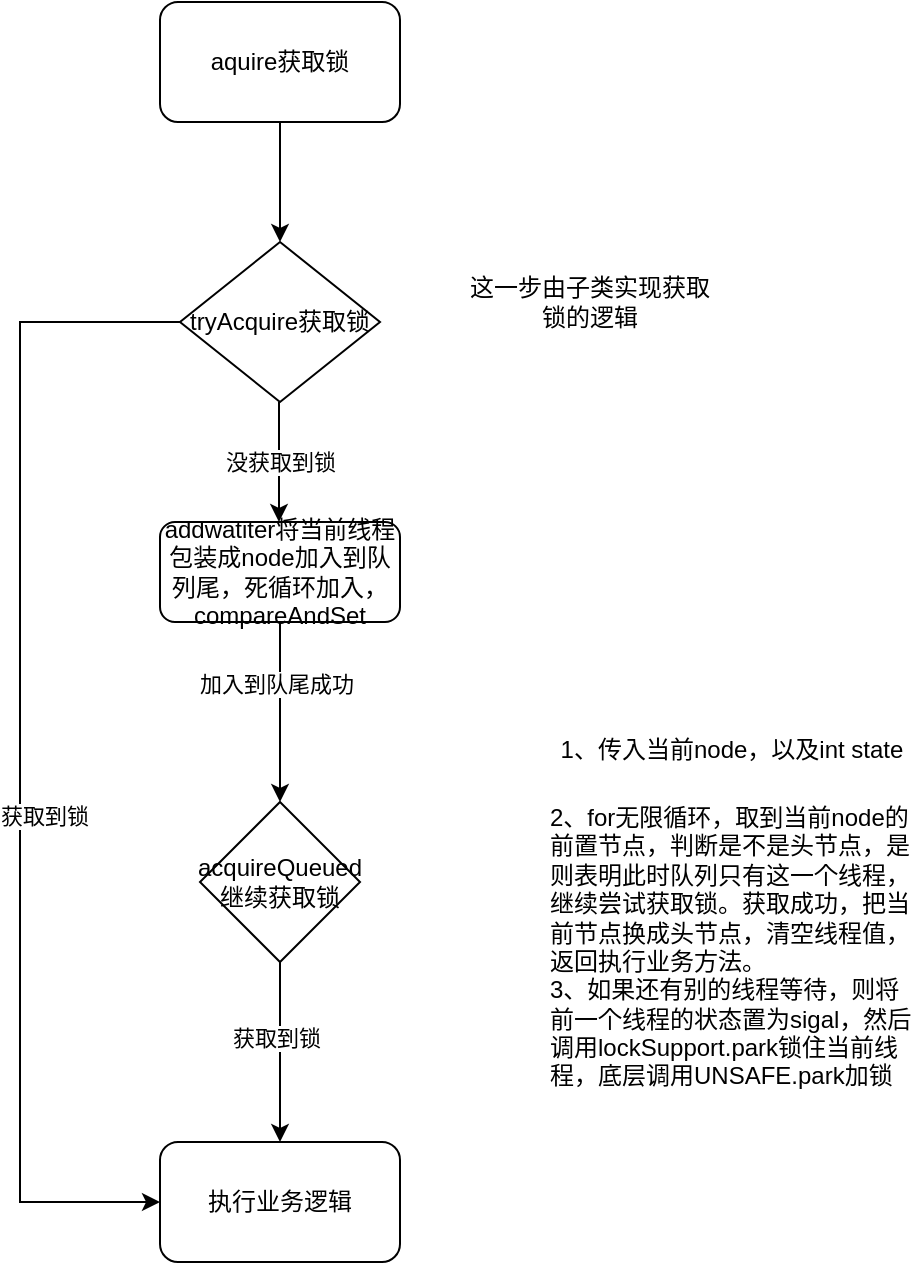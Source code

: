 <mxfile version="13.6.0" type="github">
  <diagram id="loOCjp3n1O7ZFhneR4th" name="Page-1">
    <mxGraphModel dx="1186" dy="614" grid="1" gridSize="10" guides="1" tooltips="1" connect="1" arrows="1" fold="1" page="1" pageScale="1" pageWidth="827" pageHeight="1169" math="0" shadow="0">
      <root>
        <mxCell id="0" />
        <mxCell id="1" parent="0" />
        <mxCell id="g8QJIo1ShxsMupF4HB6s-8" style="edgeStyle=orthogonalEdgeStyle;rounded=0;orthogonalLoop=1;jettySize=auto;html=1;exitX=0.5;exitY=1;exitDx=0;exitDy=0;entryX=0.5;entryY=0;entryDx=0;entryDy=0;" edge="1" parent="1" source="g8QJIo1ShxsMupF4HB6s-2">
          <mxGeometry relative="1" as="geometry">
            <mxPoint x="340" y="180" as="targetPoint" />
          </mxGeometry>
        </mxCell>
        <mxCell id="g8QJIo1ShxsMupF4HB6s-2" value="aquire获取锁" style="rounded=1;whiteSpace=wrap;html=1;" vertex="1" parent="1">
          <mxGeometry x="280" y="60" width="120" height="60" as="geometry" />
        </mxCell>
        <mxCell id="g8QJIo1ShxsMupF4HB6s-12" value="没获取到锁" style="edgeStyle=orthogonalEdgeStyle;rounded=0;orthogonalLoop=1;jettySize=auto;html=1;entryX=0.5;entryY=0;entryDx=0;entryDy=0;" edge="1" parent="1">
          <mxGeometry relative="1" as="geometry">
            <mxPoint x="339.5" y="260" as="sourcePoint" />
            <mxPoint x="339.5" y="320" as="targetPoint" />
          </mxGeometry>
        </mxCell>
        <mxCell id="g8QJIo1ShxsMupF4HB6s-14" style="edgeStyle=orthogonalEdgeStyle;rounded=0;orthogonalLoop=1;jettySize=auto;html=1;exitX=0;exitY=0.5;exitDx=0;exitDy=0;entryX=0;entryY=0.5;entryDx=0;entryDy=0;" edge="1" parent="1" target="g8QJIo1ShxsMupF4HB6s-25">
          <mxGeometry relative="1" as="geometry">
            <mxPoint x="180" y="220" as="targetPoint" />
            <mxPoint x="290" y="220" as="sourcePoint" />
            <Array as="points">
              <mxPoint x="210" y="220" />
              <mxPoint x="210" y="660" />
            </Array>
          </mxGeometry>
        </mxCell>
        <mxCell id="g8QJIo1ShxsMupF4HB6s-16" value="获取到锁" style="edgeLabel;html=1;align=center;verticalAlign=middle;resizable=0;points=[];" vertex="1" connectable="0" parent="g8QJIo1ShxsMupF4HB6s-14">
          <mxGeometry x="0.109" y="1" relative="1" as="geometry">
            <mxPoint x="11" y="-0.5" as="offset" />
          </mxGeometry>
        </mxCell>
        <mxCell id="g8QJIo1ShxsMupF4HB6s-9" value="这一步由子类实现获取锁的逻辑" style="text;html=1;strokeColor=none;fillColor=none;align=center;verticalAlign=middle;whiteSpace=wrap;rounded=0;" vertex="1" parent="1">
          <mxGeometry x="430" y="200" width="130" height="20" as="geometry" />
        </mxCell>
        <mxCell id="g8QJIo1ShxsMupF4HB6s-15" value="tryAcquire获取锁" style="rhombus;whiteSpace=wrap;html=1;" vertex="1" parent="1">
          <mxGeometry x="290" y="180" width="100" height="80" as="geometry" />
        </mxCell>
        <mxCell id="g8QJIo1ShxsMupF4HB6s-21" style="edgeStyle=orthogonalEdgeStyle;rounded=0;orthogonalLoop=1;jettySize=auto;html=1;entryX=0.5;entryY=0;entryDx=0;entryDy=0;" edge="1" parent="1" source="g8QJIo1ShxsMupF4HB6s-18">
          <mxGeometry relative="1" as="geometry">
            <mxPoint x="340" y="460" as="targetPoint" />
          </mxGeometry>
        </mxCell>
        <mxCell id="g8QJIo1ShxsMupF4HB6s-29" value="加入到队尾成功" style="edgeLabel;html=1;align=center;verticalAlign=middle;resizable=0;points=[];" vertex="1" connectable="0" parent="g8QJIo1ShxsMupF4HB6s-21">
          <mxGeometry x="-0.311" y="-2" relative="1" as="geometry">
            <mxPoint as="offset" />
          </mxGeometry>
        </mxCell>
        <mxCell id="g8QJIo1ShxsMupF4HB6s-18" value="addwatiter将当前线程包装成node加入到队列尾，死循环加入，compareAndSet" style="rounded=1;whiteSpace=wrap;html=1;" vertex="1" parent="1">
          <mxGeometry x="280" y="320" width="120" height="50" as="geometry" />
        </mxCell>
        <mxCell id="g8QJIo1ShxsMupF4HB6s-23" value="&lt;h1 style=&quot;text-align: center&quot;&gt;&lt;span style=&quot;font-size: 12px ; font-weight: 400&quot;&gt;1、传入当前node，以及int state&lt;/span&gt;&lt;/h1&gt;&lt;div&gt;&lt;span style=&quot;font-size: 12px ; font-weight: 400&quot;&gt;2、for无限循环，取到当前node的前置节点，判断是不是头节点，是则表明此时队列只有这一个线程，继续尝试获取锁。获取成功，把当前节点换成头节点，清空线程值，返回执行业务方法。&lt;/span&gt;&lt;/div&gt;&lt;div&gt;3、如果还有别的线程等待，则将前一个线程的状态置为sigal，然后调用lockSupport.park锁住当前线程，底层调用UNSAFE.park加锁&lt;/div&gt;" style="text;html=1;strokeColor=none;fillColor=none;spacing=5;spacingTop=-20;whiteSpace=wrap;overflow=hidden;rounded=0;" vertex="1" parent="1">
          <mxGeometry x="470" y="410" width="190" height="200" as="geometry" />
        </mxCell>
        <mxCell id="g8QJIo1ShxsMupF4HB6s-25" value="执行业务逻辑" style="rounded=1;whiteSpace=wrap;html=1;" vertex="1" parent="1">
          <mxGeometry x="280" y="630" width="120" height="60" as="geometry" />
        </mxCell>
        <mxCell id="g8QJIo1ShxsMupF4HB6s-27" style="edgeStyle=orthogonalEdgeStyle;rounded=0;orthogonalLoop=1;jettySize=auto;html=1;entryX=0.5;entryY=0;entryDx=0;entryDy=0;" edge="1" parent="1" source="g8QJIo1ShxsMupF4HB6s-26" target="g8QJIo1ShxsMupF4HB6s-25">
          <mxGeometry relative="1" as="geometry" />
        </mxCell>
        <mxCell id="g8QJIo1ShxsMupF4HB6s-28" value="获取到锁" style="edgeLabel;html=1;align=center;verticalAlign=middle;resizable=0;points=[];" vertex="1" connectable="0" parent="g8QJIo1ShxsMupF4HB6s-27">
          <mxGeometry x="-0.156" y="-2" relative="1" as="geometry">
            <mxPoint as="offset" />
          </mxGeometry>
        </mxCell>
        <mxCell id="g8QJIo1ShxsMupF4HB6s-26" value="&lt;span&gt;acquireQueued继续获取锁&lt;/span&gt;" style="rhombus;whiteSpace=wrap;html=1;" vertex="1" parent="1">
          <mxGeometry x="300" y="460" width="80" height="80" as="geometry" />
        </mxCell>
      </root>
    </mxGraphModel>
  </diagram>
</mxfile>
